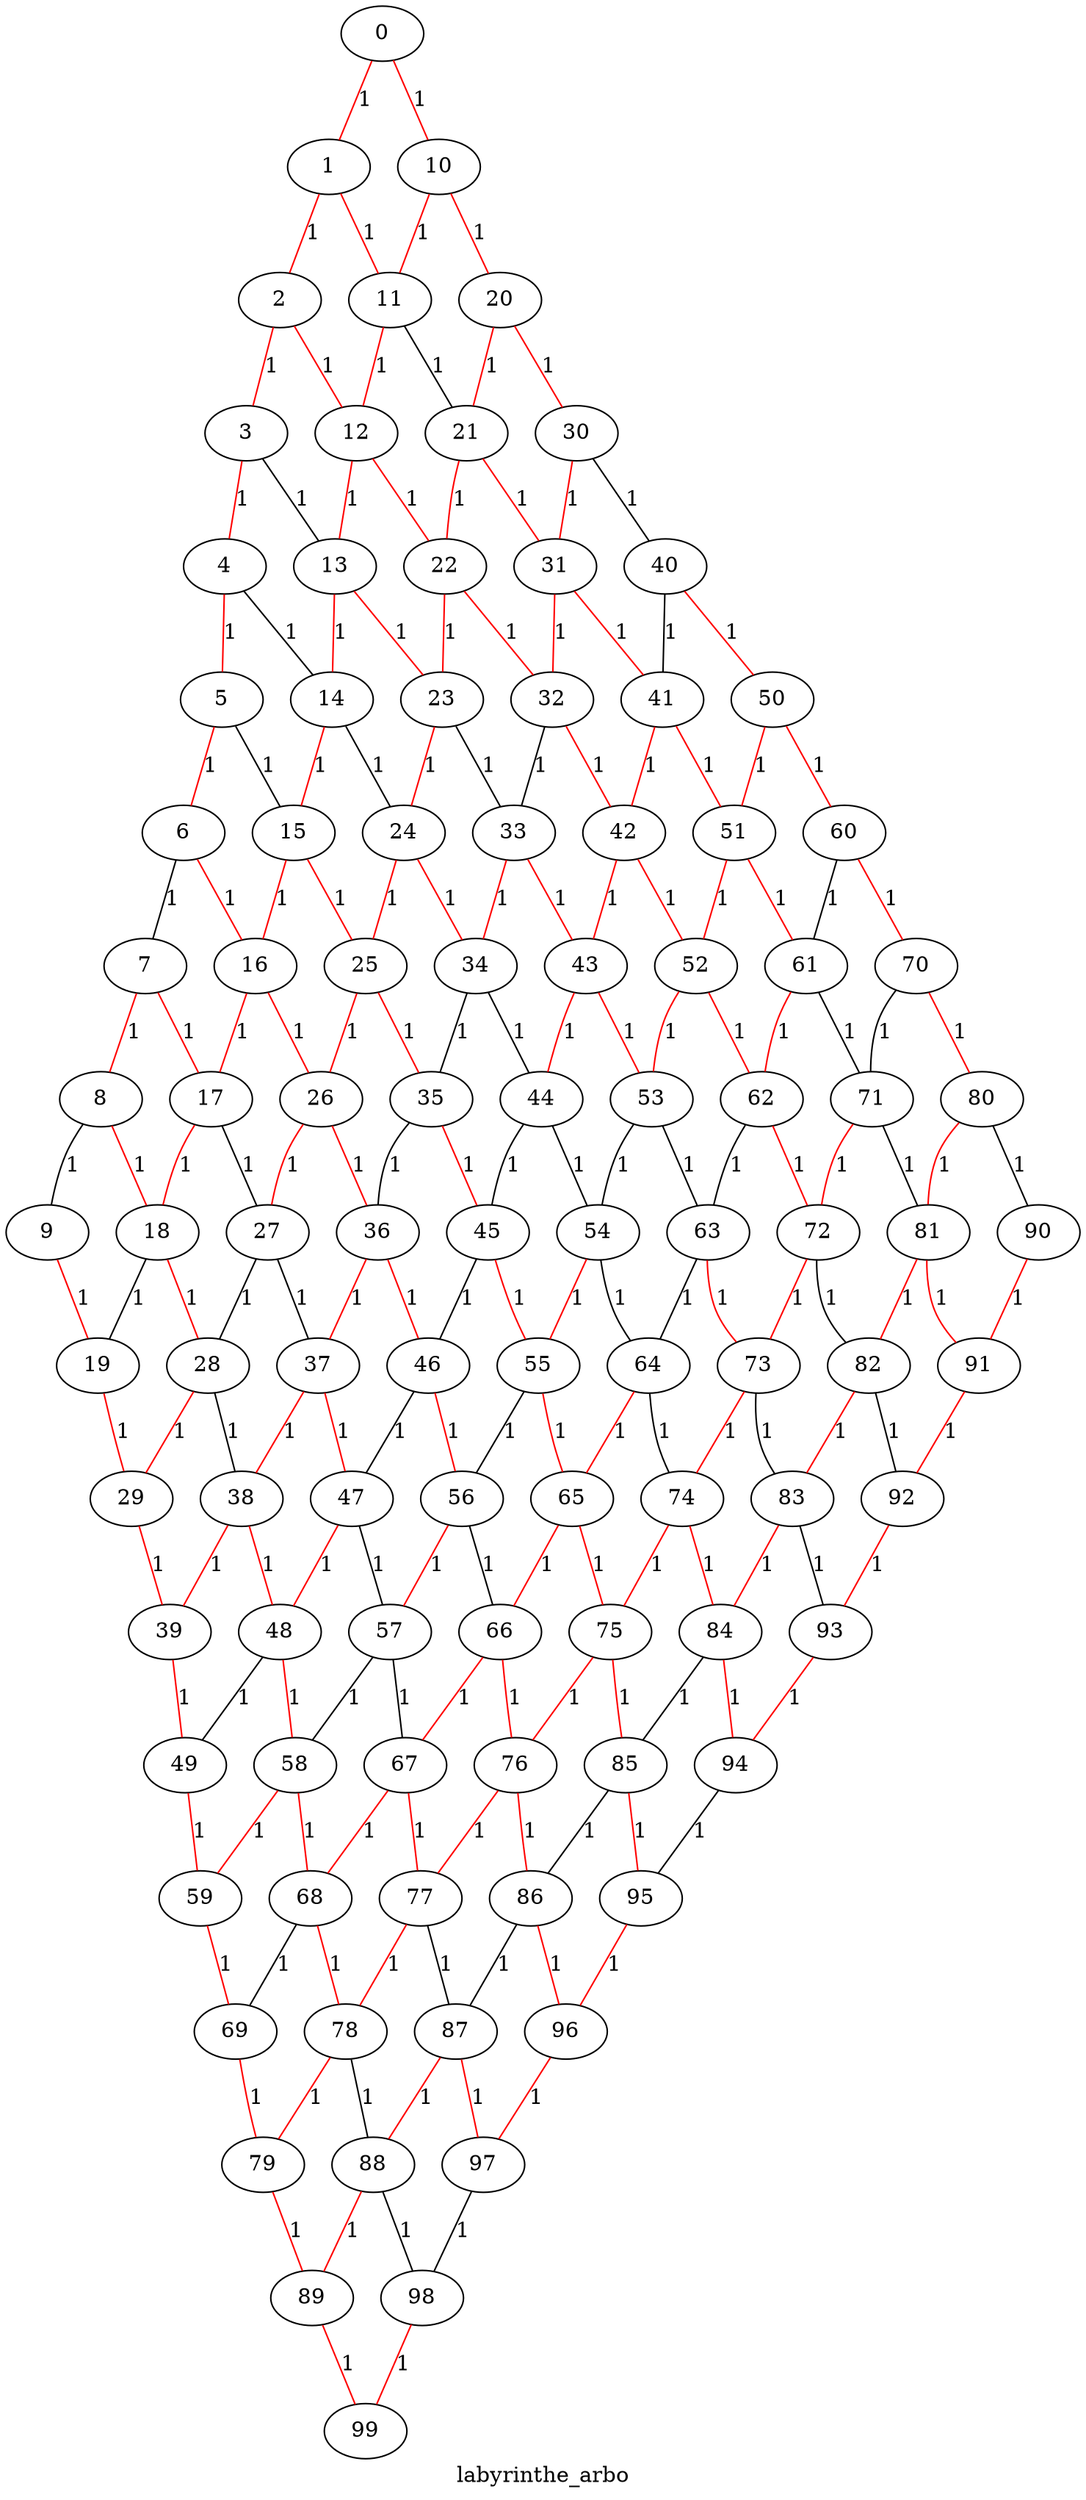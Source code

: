 graph labyrinthe_arbo {
	graph [bb="0,0,702,1625",
		label=labyrinthe_arbo,
		lheight=0.21,
		lp="351,11.5",
		lwidth=1.58
	];
	node [label="\N"];
	0	 [height=0.5,
		pos="246,1607",
		width=0.75];
	1	 [height=0.5,
		pos="211,1520",
		width=0.75];
	0 -- 1	 [color=red,
		label=1,
		lp="235,1563.5",
		pos="238.92,1589.4 232.84,1574.3 224.14,1552.7 218.07,1537.6"];
	10	 [height=0.5,
		pos="283,1520",
		width=0.75];
	0 -- 10	 [color=red,
		label=1,
		lp="271,1563.5",
		pos="253.49,1589.4 259.91,1574.3 269.11,1552.7 275.52,1537.6"];
	2	 [height=0.5,
		pos="179,1433",
		width=0.75];
	1 -- 2	 [color=red,
		label=1,
		lp="201,1476.5",
		pos="204.52,1502.4 198.97,1487.3 191.02,1465.7 185.47,1450.6"];
	11	 [height=0.5,
		pos="251,1433",
		width=0.75];
	1 -- 11	 [color=red,
		label=1,
		lp="238,1476.5",
		pos="219.09,1502.4 226.08,1487.2 236.11,1465.4 243.05,1450.3"];
	3	 [height=0.5,
		pos="157,1346",
		width=0.75];
	2 -- 3	 [color=red,
		label=1,
		lp="174,1389.5",
		pos="174.44,1415 170.67,1400 165.33,1378.9 161.55,1364"];
	12	 [height=0.5,
		pos="229,1346",
		width=0.75];
	2 -- 12	 [color=red,
		label=1,
		lp="211,1389.5",
		pos="188.88,1415.8 197.7,1400.5 210.55,1378.1 219.31,1362.9"];
	4	 [height=0.5,
		pos="143,1259",
		width=0.75];
	3 -- 4	 [color=red,
		label=1,
		lp="155,1302.5",
		pos="154.1,1328 151.7,1313 148.3,1291.9 145.9,1277"];
	13	 [height=0.5,
		pos="215,1259",
		width=0.75];
	3 -- 13	 [label=1,
		lp="194,1302.5",
		pos="168.18,1329.2 178.45,1313.8 193.59,1291.1 203.85,1275.7"];
	5	 [height=0.5,
		pos="141,1172",
		width=0.75];
	4 -- 5	 [color=red,
		label=1,
		lp="147,1215.5",
		pos="142.59,1241 142.24,1226 141.76,1204.9 141.41,1190"];
	14	 [height=0.5,
		pos="213,1172",
		width=0.75];
	4 -- 14	 [label=1,
		lp="187,1215.5",
		pos="155.84,1243 168.39,1227.4 187.4,1203.8 200.01,1188.2"];
	6	 [height=0.5,
		pos="116,1085",
		width=0.75];
	5 -- 6	 [color=red,
		label=1,
		lp="134,1128.5",
		pos="135.82,1154 131.5,1138.9 125.38,1117.6 121.09,1102.7"];
	15	 [height=0.5,
		pos="188,1085",
		width=0.75];
	5 -- 15	 [label=1,
		lp="172,1128.5",
		pos="150.29,1154.8 158.53,1139.6 170.5,1117.4 178.73,1102.2"];
	7	 [height=0.5,
		pos="91,998",
		width=0.75];
	6 -- 7	 [label=1,
		lp="109,1041.5",
		pos="110.82,1067 106.5,1051.9 100.38,1030.6 96.088,1015.7"];
	16	 [height=0.5,
		pos="163,998",
		width=0.75];
	6 -- 16	 [color=red,
		label=1,
		lp="147,1041.5",
		pos="125.29,1067.8 133.53,1052.6 145.5,1030.4 153.73,1015.2"];
	8	 [height=0.5,
		pos="62,911",
		width=0.75];
	7 -- 8	 [color=red,
		label=1,
		lp="84,954.5",
		pos="85.131,980.39 80.1,965.3 72.889,943.67 67.86,928.58"];
	17	 [height=0.5,
		pos="134,911",
		width=0.75];
	7 -- 17	 [color=red,
		label=1,
		lp="120,954.5",
		pos="99.495,980.81 107.03,965.56 117.99,943.39 125.52,928.15"];
	9	 [height=0.5,
		pos="27,824",
		width=0.75];
	8 -- 9	 [label=1,
		lp="44,867.5",
		pos="50.003,894.8 46.028,888.82 41.887,881.83 39,875 34.539,864.44 31.562,851.92 29.689,841.93"];
	18	 [height=0.5,
		pos="99,824",
		width=0.75];
	8 -- 18	 [color=red,
		label=1,
		lp="88,867.5",
		pos="69.488,893.39 75.907,878.3 85.108,856.67 91.524,841.58"];
	19	 [height=0.5,
		pos="60,737",
		width=0.75];
	9 -- 19	 [color=red,
		label=1,
		lp="51,780.5",
		pos="33.678,806.39 39.403,791.3 47.609,769.67 53.332,754.58"];
	10 -- 11	 [color=red,
		label=1,
		lp="273,1476.5",
		pos="276.52,1502.4 270.97,1487.3 263.02,1465.7 257.47,1450.6"];
	20	 [height=0.5,
		pos="323,1433",
		width=0.75];
	10 -- 20	 [color=red,
		label=1,
		lp="310,1476.5",
		pos="291.09,1502.4 298.08,1487.2 308.11,1465.4 315.05,1450.3"];
	11 -- 12	 [color=red,
		label=1,
		lp="246,1389.5",
		pos="246.44,1415 242.67,1400 237.33,1378.9 233.55,1364"];
	21	 [height=0.5,
		pos="301,1346",
		width=0.75];
	11 -- 21	 [label=1,
		lp="283,1389.5",
		pos="260.88,1415.8 269.7,1400.5 282.55,1378.1 291.31,1362.9"];
	12 -- 13	 [color=red,
		label=1,
		lp="227,1302.5",
		pos="226.1,1328 223.7,1313 220.3,1291.9 217.9,1277"];
	22	 [height=0.5,
		pos="287,1259",
		width=0.75];
	12 -- 22	 [color=red,
		label=1,
		lp="266,1302.5",
		pos="240.18,1329.2 250.45,1313.8 265.59,1291.1 275.85,1275.7"];
	13 -- 14	 [color=red,
		label=1,
		lp="219,1215.5",
		pos="214.59,1241 214.24,1226 213.76,1204.9 213.41,1190"];
	23	 [height=0.5,
		pos="285,1172",
		width=0.75];
	13 -- 23	 [color=red,
		label=1,
		lp="259,1215.5",
		pos="227.84,1243 240.39,1227.4 259.4,1203.8 272.01,1188.2"];
	14 -- 15	 [color=red,
		label=1,
		lp="206,1128.5",
		pos="207.82,1154 203.5,1138.9 197.38,1117.6 193.09,1102.7"];
	24	 [height=0.5,
		pos="260,1085",
		width=0.75];
	14 -- 24	 [label=1,
		lp="244,1128.5",
		pos="222.29,1154.8 230.53,1139.6 242.5,1117.4 250.73,1102.2"];
	15 -- 16	 [color=red,
		label=1,
		lp="181,1041.5",
		pos="182.82,1067 178.5,1051.9 172.38,1030.6 168.09,1015.7"];
	25	 [height=0.5,
		pos="235,998",
		width=0.75];
	15 -- 25	 [color=red,
		label=1,
		lp="219,1041.5",
		pos="197.29,1067.8 205.53,1052.6 217.5,1030.4 225.73,1015.2"];
	16 -- 17	 [color=red,
		label=1,
		lp="155,954.5",
		pos="157.13,980.39 152.1,965.3 144.89,943.67 139.86,928.58"];
	26	 [height=0.5,
		pos="206,911",
		width=0.75];
	16 -- 26	 [color=red,
		label=1,
		lp="192,954.5",
		pos="171.5,980.81 179.03,965.56 189.99,943.39 197.52,928.15"];
	17 -- 18	 [color=red,
		label=1,
		lp="118,867.5",
		pos="123.02,894.26 119.47,888.34 115.75,881.54 113,875 108.52,864.34 105.05,851.81 102.7,841.85"];
	27	 [height=0.5,
		pos="171,824",
		width=0.75];
	17 -- 27	 [label=1,
		lp="159,867.5",
		pos="141.49,893.39 147.91,878.3 157.11,856.67 163.52,841.58"];
	18 -- 19	 [label=1,
		lp="87,780.5",
		pos="91.108,806.39 84.297,791.2 74.516,769.38 67.747,754.28"];
	28	 [height=0.5,
		pos="132,737",
		width=0.75];
	18 -- 28	 [color=red,
		label=1,
		lp="122,780.5",
		pos="105.68,806.39 111.4,791.3 119.61,769.67 125.33,754.58"];
	29	 [height=0.5,
		pos="82,650",
		width=0.75];
	19 -- 29	 [color=red,
		label=1,
		lp="77,693.5",
		pos="64.047,719.02 66.295,709.23 69.198,696.93 72,686 73.515,680.09 75.265,673.67 76.874,667.91"];
	20 -- 21	 [color=red,
		label=1,
		lp="318,1389.5",
		pos="318.44,1415 314.67,1400 309.33,1378.9 305.55,1364"];
	30	 [height=0.5,
		pos="373,1346",
		width=0.75];
	20 -- 30	 [color=red,
		label=1,
		lp="355,1389.5",
		pos="332.88,1415.8 341.7,1400.5 354.55,1378.1 363.31,1362.9"];
	21 -- 22	 [color=red,
		label=1,
		lp="297,1302.5",
		pos="295.99,1328.2 294.52,1322.4 293.03,1316 292,1310 290.12,1299.1 288.89,1286.8 288.12,1277"];
	31	 [height=0.5,
		pos="359,1259",
		width=0.75];
	21 -- 31	 [color=red,
		label=1,
		lp="338,1302.5",
		pos="312.18,1329.2 322.45,1313.8 337.59,1291.1 347.85,1275.7"];
	22 -- 23	 [color=red,
		label=1,
		lp="291,1215.5",
		pos="286.59,1241 286.24,1226 285.76,1204.9 285.41,1190"];
	32	 [height=0.5,
		pos="357,1172",
		width=0.75];
	22 -- 32	 [color=red,
		label=1,
		lp="331,1215.5",
		pos="299.84,1243 312.39,1227.4 331.4,1203.8 344.01,1188.2"];
	23 -- 24	 [color=red,
		label=1,
		lp="278,1128.5",
		pos="279.82,1154 275.5,1138.9 269.38,1117.6 265.09,1102.7"];
	33	 [height=0.5,
		pos="332,1085",
		width=0.75];
	23 -- 33	 [label=1,
		lp="316,1128.5",
		pos="294.29,1154.8 302.53,1139.6 314.5,1117.4 322.73,1102.2"];
	24 -- 25	 [color=red,
		label=1,
		lp="253,1041.5",
		pos="254.82,1067 250.5,1051.9 244.38,1030.6 240.09,1015.7"];
	34	 [height=0.5,
		pos="307,998",
		width=0.75];
	24 -- 34	 [color=red,
		label=1,
		lp="291,1041.5",
		pos="269.29,1067.8 277.53,1052.6 289.5,1030.4 297.73,1015.2"];
	25 -- 26	 [color=red,
		label=1,
		lp="227,954.5",
		pos="229.13,980.39 224.1,965.3 216.89,943.67 211.86,928.58"];
	35	 [height=0.5,
		pos="278,911",
		width=0.75];
	25 -- 35	 [color=red,
		label=1,
		lp="264,954.5",
		pos="243.5,980.81 251.03,965.56 261.99,943.39 269.52,928.15"];
	26 -- 27	 [color=red,
		label=1,
		lp="188,867.5",
		pos="194,894.8 190.03,888.82 185.89,881.83 183,875 178.54,864.44 175.56,851.92 173.69,841.93"];
	36	 [height=0.5,
		pos="243,824",
		width=0.75];
	26 -- 36	 [color=red,
		label=1,
		lp="231,867.5",
		pos="213.49,893.39 219.91,878.3 229.11,856.67 235.52,841.58"];
	27 -- 28	 [label=1,
		lp="158,780.5",
		pos="163.11,806.39 156.3,791.2 146.52,769.38 139.75,754.28"];
	37	 [height=0.5,
		pos="204,737",
		width=0.75];
	27 -- 37	 [label=1,
		lp="194,780.5",
		pos="177.68,806.39 183.4,791.3 191.61,769.67 197.33,754.58"];
	28 -- 29	 [color=red,
		label=1,
		lp="114,693.5",
		pos="122.12,719.81 113.3,704.46 100.45,682.11 91.688,666.86"];
	38	 [height=0.5,
		pos="154,650",
		width=0.75];
	28 -- 38	 [label=1,
		lp="149,693.5",
		pos="136.56,718.97 140.33,704.04 145.67,682.93 149.45,668"];
	39	 [height=0.5,
		pos="107,563",
		width=0.75];
	29 -- 39	 [color=red,
		label=1,
		lp="100,606.5",
		pos="87.18,631.97 91.499,616.94 97.619,595.65 101.91,580.71"];
	30 -- 31	 [color=red,
		label=1,
		lp="371,1302.5",
		pos="370.1,1328 367.7,1313 364.3,1291.9 361.9,1277"];
	40	 [height=0.5,
		pos="431,1259",
		width=0.75];
	30 -- 40	 [label=1,
		lp="410,1302.5",
		pos="384.18,1329.2 394.45,1313.8 409.59,1291.1 419.85,1275.7"];
	31 -- 32	 [color=red,
		label=1,
		lp="363,1215.5",
		pos="358.59,1241 358.24,1226 357.76,1204.9 357.41,1190"];
	41	 [height=0.5,
		pos="429,1172",
		width=0.75];
	31 -- 41	 [color=red,
		label=1,
		lp="403,1215.5",
		pos="371.84,1243 384.39,1227.4 403.4,1203.8 416.01,1188.2"];
	32 -- 33	 [label=1,
		lp="350,1128.5",
		pos="351.82,1154 347.5,1138.9 341.38,1117.6 337.09,1102.7"];
	42	 [height=0.5,
		pos="404,1085",
		width=0.75];
	32 -- 42	 [color=red,
		label=1,
		lp="388,1128.5",
		pos="366.29,1154.8 374.53,1139.6 386.5,1117.4 394.73,1102.2"];
	33 -- 34	 [color=red,
		label=1,
		lp="325,1041.5",
		pos="326.82,1067 322.5,1051.9 316.38,1030.6 312.09,1015.7"];
	43	 [height=0.5,
		pos="379,998",
		width=0.75];
	33 -- 43	 [color=red,
		label=1,
		lp="363,1041.5",
		pos="341.29,1067.8 349.53,1052.6 361.5,1030.4 369.73,1015.2"];
	34 -- 35	 [label=1,
		lp="299,954.5",
		pos="301.13,980.39 296.1,965.3 288.89,943.67 283.86,928.58"];
	44	 [height=0.5,
		pos="350,911",
		width=0.75];
	34 -- 44	 [label=1,
		lp="336,954.5",
		pos="315.5,980.81 323.03,965.56 333.99,943.39 341.52,928.15"];
	35 -- 36	 [label=1,
		lp="255,867.5",
		pos="263.2,895.67 258.22,889.67 253.14,882.44 250,875 245.63,864.62 243.86,852.11 243.2,842.07"];
	45	 [height=0.5,
		pos="315,824",
		width=0.75];
	35 -- 45	 [color=red,
		label=1,
		lp="303,867.5",
		pos="285.49,893.39 291.91,878.3 301.11,856.67 307.52,841.58"];
	36 -- 37	 [color=red,
		label=1,
		lp="230,780.5",
		pos="235.11,806.39 228.3,791.2 218.52,769.38 211.75,754.28"];
	46	 [height=0.5,
		pos="276,737",
		width=0.75];
	36 -- 46	 [color=red,
		label=1,
		lp="266,780.5",
		pos="249.68,806.39 255.4,791.3 263.61,769.67 269.33,754.58"];
	37 -- 38	 [color=red,
		label=1,
		lp="186,693.5",
		pos="194.12,719.81 185.3,704.46 172.45,682.11 163.69,666.86"];
	47	 [height=0.5,
		pos="226,650",
		width=0.75];
	37 -- 47	 [color=red,
		label=1,
		lp="221,693.5",
		pos="208.56,718.97 212.33,704.04 217.67,682.93 221.45,668"];
	38 -- 39	 [color=red,
		label=1,
		lp="138,606.5",
		pos="144.71,632.81 136.47,617.56 124.5,595.39 116.27,580.15"];
	48	 [height=0.5,
		pos="179,563",
		width=0.75];
	38 -- 48	 [color=red,
		label=1,
		lp="172,606.5",
		pos="159.18,631.97 163.5,616.94 169.62,595.65 173.91,580.71"];
	49	 [height=0.5,
		pos="117,476",
		width=0.75];
	39 -- 49	 [color=red,
		label=1,
		lp="117,519.5",
		pos="109.07,544.97 110.79,530.04 113.22,508.93 114.93,494"];
	40 -- 41	 [label=1,
		lp="435,1215.5",
		pos="430.59,1241 430.24,1226 429.76,1204.9 429.41,1190"];
	50	 [height=0.5,
		pos="501,1172",
		width=0.75];
	40 -- 50	 [color=red,
		label=1,
		lp="475,1215.5",
		pos="443.84,1243 456.39,1227.4 475.4,1203.8 488.01,1188.2"];
	41 -- 42	 [color=red,
		label=1,
		lp="422,1128.5",
		pos="423.82,1154 419.5,1138.9 413.38,1117.6 409.09,1102.7"];
	51	 [height=0.5,
		pos="476,1085",
		width=0.75];
	41 -- 51	 [color=red,
		label=1,
		lp="460,1128.5",
		pos="438.29,1154.8 446.53,1139.6 458.5,1117.4 466.73,1102.2"];
	42 -- 43	 [color=red,
		label=1,
		lp="397,1041.5",
		pos="398.82,1067 394.5,1051.9 388.38,1030.6 384.09,1015.7"];
	52	 [height=0.5,
		pos="451,998",
		width=0.75];
	42 -- 52	 [color=red,
		label=1,
		lp="435,1041.5",
		pos="413.29,1067.8 421.53,1052.6 433.5,1030.4 441.73,1015.2"];
	43 -- 44	 [color=red,
		label=1,
		lp="369,954.5",
		pos="371.22,980.59 368.75,974.75 366.11,968.15 364,962 360.3,951.23 356.9,938.93 354.37,929.11"];
	53	 [height=0.5,
		pos="422,911",
		width=0.75];
	43 -- 53	 [color=red,
		label=1,
		lp="408,954.5",
		pos="387.5,980.81 395.03,965.56 405.99,943.39 413.52,928.15"];
	44 -- 45	 [label=1,
		lp="332,867.5",
		pos="338,894.8 334.03,888.82 329.89,881.83 327,875 322.54,864.44 319.56,851.92 317.69,841.93"];
	54	 [height=0.5,
		pos="387,824",
		width=0.75];
	44 -- 54	 [label=1,
		lp="375,867.5",
		pos="357.49,893.39 363.91,878.3 373.11,856.67 379.52,841.58"];
	45 -- 46	 [label=1,
		lp="302,780.5",
		pos="307.11,806.39 300.3,791.2 290.52,769.38 283.75,754.28"];
	55	 [height=0.5,
		pos="348,737",
		width=0.75];
	45 -- 55	 [color=red,
		label=1,
		lp="336,780.5",
		pos="320.03,805.85 322.93,796.02 326.81,783.72 331,773 333.42,766.82 336.41,760.21 339.21,754.37"];
	46 -- 47	 [label=1,
		lp="258,693.5",
		pos="266.12,719.81 257.3,704.46 244.45,682.11 235.69,666.86"];
	56	 [height=0.5,
		pos="298,650",
		width=0.75];
	46 -- 56	 [color=red,
		label=1,
		lp="293,693.5",
		pos="280.56,718.97 284.33,704.04 289.67,682.93 293.45,668"];
	47 -- 48	 [color=red,
		label=1,
		lp="210,606.5",
		pos="216.71,632.81 208.47,617.56 196.5,595.39 188.27,580.15"];
	57	 [height=0.5,
		pos="251,563",
		width=0.75];
	47 -- 57	 [label=1,
		lp="244,606.5",
		pos="231.18,631.97 235.5,616.94 241.62,595.65 245.91,580.71"];
	48 -- 49	 [label=1,
		lp="156,519.5",
		pos="167.34,546.64 156.25,531.08 139.68,507.82 128.61,492.29"];
	58	 [height=0.5,
		pos="189,476",
		width=0.75];
	48 -- 58	 [color=red,
		label=1,
		lp="189,519.5",
		pos="181.07,544.97 182.79,530.04 185.22,508.93 186.93,494"];
	59	 [height=0.5,
		pos="127,389",
		width=0.75];
	49 -- 59	 [color=red,
		label=1,
		lp="127,432.5",
		pos="119.07,457.97 120.79,443.04 123.22,421.93 124.93,407"];
	50 -- 51	 [color=red,
		label=1,
		lp="494,1128.5",
		pos="495.82,1154 491.5,1138.9 485.38,1117.6 481.09,1102.7"];
	60	 [height=0.5,
		pos="548,1085",
		width=0.75];
	50 -- 60	 [color=red,
		label=1,
		lp="532,1128.5",
		pos="510.29,1154.8 518.53,1139.6 530.5,1117.4 538.73,1102.2"];
	51 -- 52	 [color=red,
		label=1,
		lp="469,1041.5",
		pos="470.82,1067 466.5,1051.9 460.38,1030.6 456.09,1015.7"];
	61	 [height=0.5,
		pos="523,998",
		width=0.75];
	51 -- 61	 [color=red,
		label=1,
		lp="507,1041.5",
		pos="485.29,1067.8 493.53,1052.6 505.5,1030.4 513.73,1015.2"];
	52 -- 53	 [color=red,
		label=1,
		lp="435,954.5",
		pos="439.59,981.42 436.01,975.52 432.38,968.68 430,962 426.27,951.53 424.28,939.24 423.22,929.34"];
	62	 [height=0.5,
		pos="494,911",
		width=0.75];
	52 -- 62	 [color=red,
		label=1,
		lp="480,954.5",
		pos="459.5,980.81 467.03,965.56 477.99,943.39 485.52,928.15"];
	53 -- 54	 [label=1,
		lp="404,867.5",
		pos="410,894.8 406.03,888.82 401.89,881.83 399,875 394.54,864.44 391.56,851.92 389.69,841.93"];
	63	 [height=0.5,
		pos="459,824",
		width=0.75];
	53 -- 63	 [label=1,
		lp="447,867.5",
		pos="429.49,893.39 435.91,878.3 445.11,856.67 451.52,841.58"];
	54 -- 55	 [color=red,
		label=1,
		lp="374,780.5",
		pos="379.11,806.39 372.3,791.2 362.52,769.38 355.75,754.28"];
	64	 [height=0.5,
		pos="420,737",
		width=0.75];
	54 -- 64	 [label=1,
		lp="402,780.5",
		pos="388.92,805.59 390.36,795.68 392.84,783.39 397,773 399.76,766.12 403.87,759.12 407.86,753.14"];
	55 -- 56	 [label=1,
		lp="330,693.5",
		pos="338.12,719.81 329.3,704.46 316.45,682.11 307.69,666.86"];
	65	 [height=0.5,
		pos="370,650",
		width=0.75];
	55 -- 65	 [color=red,
		label=1,
		lp="363,693.5",
		pos="350.96,718.93 352.71,709.12 355.15,696.82 358,686 359.58,680.01 361.62,673.57 363.56,667.81"];
	56 -- 57	 [color=red,
		label=1,
		lp="282,606.5",
		pos="288.71,632.81 280.47,617.56 268.5,595.39 260.27,580.15"];
	66	 [height=0.5,
		pos="323,563",
		width=0.75];
	56 -- 66	 [label=1,
		lp="316,606.5",
		pos="303.18,631.97 307.5,616.94 313.62,595.65 317.91,580.71"];
	57 -- 58	 [label=1,
		lp="228,519.5",
		pos="239.34,546.64 228.25,531.08 211.68,507.82 200.61,492.29"];
	67	 [height=0.5,
		pos="261,476",
		width=0.75];
	57 -- 67	 [label=1,
		lp="261,519.5",
		pos="253.07,544.97 254.79,530.04 257.22,508.93 258.93,494"];
	58 -- 59	 [color=red,
		label=1,
		lp="166,432.5",
		pos="177.34,459.64 166.25,444.08 149.68,420.82 138.61,405.29"];
	68	 [height=0.5,
		pos="199,389",
		width=0.75];
	58 -- 68	 [color=red,
		label=1,
		lp="199,432.5",
		pos="191.07,457.97 192.79,443.04 195.22,421.93 196.93,407"];
	69	 [height=0.5,
		pos="150,302",
		width=0.75];
	59 -- 69	 [color=red,
		label=1,
		lp="144,345.5",
		pos="131.77,370.97 135.71,356.04 141.29,334.93 145.24,320"];
	60 -- 61	 [label=1,
		lp="541,1041.5",
		pos="542.82,1067 538.5,1051.9 532.38,1030.6 528.09,1015.7"];
	70	 [height=0.5,
		pos="595,998",
		width=0.75];
	60 -- 70	 [color=red,
		label=1,
		lp="579,1041.5",
		pos="557.29,1067.8 565.53,1052.6 577.5,1030.4 585.73,1015.2"];
	61 -- 62	 [color=red,
		label=1,
		lp="509,954.5",
		pos="512.86,981.25 509.63,975.34 506.31,968.53 504,962 500.27,951.45 497.81,939.16 496.26,929.28"];
	71	 [height=0.5,
		pos="566,911",
		width=0.75];
	61 -- 71	 [label=1,
		lp="552,954.5",
		pos="531.5,980.81 539.03,965.56 549.99,943.39 557.52,928.15"];
	62 -- 63	 [label=1,
		lp="478,867.5",
		pos="483.02,894.26 479.47,888.34 475.75,881.54 473,875 468.52,864.34 465.05,851.81 462.7,841.85"];
	72	 [height=0.5,
		pos="531,824",
		width=0.75];
	62 -- 72	 [color=red,
		label=1,
		lp="519,867.5",
		pos="501.49,893.39 507.91,878.3 517.11,856.67 523.52,841.58"];
	63 -- 64	 [label=1,
		lp="446,780.5",
		pos="451.11,806.39 444.3,791.2 434.52,769.38 427.75,754.28"];
	73	 [height=0.5,
		pos="492,737",
		width=0.75];
	63 -- 73	 [color=red,
		label=1,
		lp="469,780.5",
		pos="458.35,805.96 458.57,795.93 459.85,783.41 464,773 466.99,765.5 472.04,758.26 477.04,752.26"];
	64 -- 65	 [color=red,
		label=1,
		lp="402,693.5",
		pos="410.12,719.81 401.3,704.46 388.45,682.11 379.69,666.86"];
	74	 [height=0.5,
		pos="442,650",
		width=0.75];
	64 -- 74	 [label=1,
		lp="431,693.5",
		pos="420.81,718.81 421.58,708.96 423.08,696.66 426,686 427.74,679.67 430.42,673.02 433.1,667.19"];
	65 -- 66	 [color=red,
		label=1,
		lp="354,606.5",
		pos="360.71,632.81 352.47,617.56 340.5,595.39 332.27,580.15"];
	75	 [height=0.5,
		pos="395,563",
		width=0.75];
	65 -- 75	 [color=red,
		label=1,
		lp="388,606.5",
		pos="375.18,631.97 379.5,616.94 385.62,595.65 389.91,580.71"];
	66 -- 67	 [color=red,
		label=1,
		lp="300,519.5",
		pos="311.34,546.64 300.25,531.08 283.68,507.82 272.61,492.29"];
	76	 [height=0.5,
		pos="333,476",
		width=0.75];
	66 -- 76	 [color=red,
		label=1,
		lp="333,519.5",
		pos="324.63,544.57 325.53,534.87 326.72,522.78 328,512 328.7,506.11 329.56,499.69 330.37,493.93"];
	67 -- 68	 [color=red,
		label=1,
		lp="238,432.5",
		pos="249.34,459.64 238.25,444.08 221.68,420.82 210.61,405.29"];
	77	 [height=0.5,
		pos="271,389",
		width=0.75];
	67 -- 77	 [color=red,
		label=1,
		lp="271,432.5",
		pos="263.07,457.97 264.79,443.04 267.22,421.93 268.93,407"];
	68 -- 69	 [label=1,
		lp="182,345.5",
		pos="189.32,371.81 180.67,356.46 168.08,334.11 159.49,318.86"];
	78	 [height=0.5,
		pos="222,302",
		width=0.75];
	68 -- 78	 [color=red,
		label=1,
		lp="216,345.5",
		pos="203.77,370.97 207.71,356.04 213.29,334.93 217.24,320"];
	79	 [height=0.5,
		pos="168,215",
		width=0.75];
	69 -- 79	 [color=red,
		label=1,
		lp="164,258.5",
		pos="152.86,284 154.49,274.21 156.68,261.9 159,251 160.26,245.08 161.81,238.65 163.26,232.89"];
	70 -- 71	 [label=1,
		lp="575,954.5",
		pos="581.31,982.17 576.93,976.23 572.56,969.17 570,962 566.3,951.63 565.25,939.34 565.14,929.42"];
	80	 [height=0.5,
		pos="638,911",
		width=0.75];
	70 -- 80	 [color=red,
		label=1,
		lp="624,954.5",
		pos="603.5,980.81 611.03,965.56 621.99,943.39 629.52,928.15"];
	71 -- 72	 [color=red,
		label=1,
		lp="547,867.5",
		pos="553.39,894.89 549.23,888.92 544.93,881.92 542,875 537.55,864.49 534.82,851.97 533.19,841.97"];
	81	 [height=0.5,
		pos="603,824",
		width=0.75];
	71 -- 81	 [label=1,
		lp="591,867.5",
		pos="573.49,893.39 579.91,878.3 589.11,856.67 595.52,841.58"];
	72 -- 73	 [color=red,
		label=1,
		lp="518,780.5",
		pos="523.11,806.39 516.3,791.2 506.52,769.38 499.75,754.28"];
	82	 [height=0.5,
		pos="564,737",
		width=0.75];
	72 -- 82	 [label=1,
		lp="540,780.5",
		pos="529.85,805.95 529.83,795.92 530.87,783.4 535,773 538.02,765.39 543.24,758.13 548.42,752.15"];
	73 -- 74	 [color=red,
		label=1,
		lp="474,693.5",
		pos="482.12,719.81 473.3,704.46 460.45,682.11 451.69,666.86"];
	83	 [height=0.5,
		pos="514,650",
		width=0.75];
	73 -- 83	 [label=1,
		lp="498,693.5",
		pos="490.15,718.74 489.7,708.87 490.03,696.57 493,686 494.92,679.17 498.44,672.3 502.07,666.41"];
	74 -- 75	 [color=red,
		label=1,
		lp="426,606.5",
		pos="432.71,632.81 424.47,617.56 412.5,595.39 404.27,580.15"];
	84	 [height=0.5,
		pos="467,563",
		width=0.75];
	74 -- 84	 [color=red,
		label=1,
		lp="460,606.5",
		pos="447.18,631.97 451.5,616.94 457.62,595.65 461.91,580.71"];
	75 -- 76	 [color=red,
		label=1,
		lp="372,519.5",
		pos="383.34,546.64 372.25,531.08 355.68,507.82 344.61,492.29"];
	85	 [height=0.5,
		pos="405,476",
		width=0.75];
	75 -- 85	 [color=red,
		label=1,
		lp="405,519.5",
		pos="396.63,544.57 397.53,534.87 398.72,522.78 400,512 400.7,506.11 401.56,499.69 402.37,493.93"];
	76 -- 77	 [color=red,
		label=1,
		lp="310,432.5",
		pos="321.34,459.64 310.25,444.08 293.68,420.82 282.61,405.29"];
	86	 [height=0.5,
		pos="343,389",
		width=0.75];
	76 -- 86	 [color=red,
		label=1,
		lp="343,432.5",
		pos="334.63,457.57 335.53,447.87 336.72,435.78 338,425 338.7,419.11 339.56,412.69 340.37,406.93"];
	77 -- 78	 [color=red,
		label=1,
		lp="254,345.5",
		pos="261.32,371.81 252.67,356.46 240.08,334.11 231.49,318.86"];
	87	 [height=0.5,
		pos="294,302",
		width=0.75];
	77 -- 87	 [label=1,
		lp="288,345.5",
		pos="275.77,370.97 279.71,356.04 285.29,334.93 289.24,320"];
	78 -- 79	 [color=red,
		label=1,
		lp="203,258.5",
		pos="211.59,285.23 202.03,269.82 187.93,247.11 178.38,231.72"];
	88	 [height=0.5,
		pos="240,215",
		width=0.75];
	78 -- 88	 [label=1,
		lp="237,258.5",
		pos="225.73,283.97 228.82,269.04 233.19,247.93 236.28,233"];
	89	 [height=0.5,
		pos="200,128",
		width=0.75];
	79 -- 89	 [color=red,
		label=1,
		lp="190,171.5",
		pos="174.48,197.39 180.03,182.3 187.98,160.67 193.53,145.58"];
	80 -- 81	 [color=red,
		label=1,
		lp="614,867.5",
		pos="622.58,895.78 617.42,889.8 612.17,882.55 609,875 604.65,864.64 603.13,852.13 602.71,842.09"];
	90	 [height=0.5,
		pos="675,824",
		width=0.75];
	80 -- 90	 [label=1,
		lp="663,867.5",
		pos="645.49,893.39 651.91,878.3 661.11,856.67 667.52,841.58"];
	81 -- 82	 [color=red,
		label=1,
		lp="590,780.5",
		pos="595.11,806.39 588.3,791.2 578.52,769.38 571.75,754.28"];
	91	 [height=0.5,
		pos="636,737",
		width=0.75];
	81 -- 91	 [color=red,
		label=1,
		lp="612,780.5",
		pos="601.85,805.95 601.83,795.92 602.87,783.4 607,773 610.02,765.39 615.24,758.13 620.42,752.15"];
	82 -- 83	 [color=red,
		label=1,
		lp="546,693.5",
		pos="554.12,719.81 545.3,704.46 532.45,682.11 523.69,666.86"];
	92	 [height=0.5,
		pos="586,650",
		width=0.75];
	82 -- 92	 [label=1,
		lp="581,693.5",
		pos="568.56,718.97 572.33,704.04 577.67,682.93 581.45,668"];
	83 -- 84	 [color=red,
		label=1,
		lp="498,606.5",
		pos="504.71,632.81 496.47,617.56 484.5,595.39 476.27,580.15"];
	93	 [height=0.5,
		pos="539,563",
		width=0.75];
	83 -- 93	 [label=1,
		lp="532,606.5",
		pos="519.18,631.97 523.5,616.94 529.62,595.65 533.91,580.71"];
	84 -- 85	 [label=1,
		lp="444,519.5",
		pos="455.34,546.64 444.25,531.08 427.68,507.82 416.61,492.29"];
	94	 [height=0.5,
		pos="477,476",
		width=0.75];
	84 -- 94	 [color=red,
		label=1,
		lp="477,519.5",
		pos="469.07,544.97 470.79,530.04 473.22,508.93 474.93,494"];
	85 -- 86	 [label=1,
		lp="382,432.5",
		pos="393.34,459.64 382.25,444.08 365.68,420.82 354.61,405.29"];
	95	 [height=0.5,
		pos="415,389",
		width=0.75];
	85 -- 95	 [color=red,
		label=1,
		lp="415,432.5",
		pos="407.07,457.97 408.79,443.04 411.22,421.93 412.93,407"];
	86 -- 87	 [label=1,
		lp="326,345.5",
		pos="333.32,371.81 324.67,356.46 312.08,334.11 303.49,318.86"];
	96	 [height=0.5,
		pos="366,302",
		width=0.75];
	86 -- 96	 [color=red,
		label=1,
		lp="360,345.5",
		pos="347.77,370.97 351.71,356.04 357.29,334.93 361.24,320"];
	87 -- 88	 [color=red,
		label=1,
		lp="275,258.5",
		pos="283.59,285.23 274.03,269.82 259.93,247.11 250.38,231.72"];
	97	 [height=0.5,
		pos="312,215",
		width=0.75];
	87 -- 97	 [color=red,
		label=1,
		lp="309,258.5",
		pos="297.73,283.97 300.82,269.04 305.19,247.93 308.28,233"];
	88 -- 89	 [color=red,
		label=1,
		lp="227,171.5",
		pos="231.91,197.39 224.92,182.2 214.89,160.38 207.95,145.28"];
	98	 [height=0.5,
		pos="272,128",
		width=0.75];
	88 -- 98	 [label=1,
		lp="262,171.5",
		pos="246.48,197.39 252.03,182.3 259.98,160.67 265.53,145.58"];
	99	 [height=0.5,
		pos="235,41",
		width=0.75];
	89 -- 99	 [color=red,
		label=1,
		lp="224,84.5",
		pos="207.08,110.39 213.16,95.3 221.86,73.666 227.93,58.58"];
	90 -- 91	 [color=red,
		label=1,
		lp="662,780.5",
		pos="667.11,806.39 660.3,791.2 650.52,769.38 643.75,754.28"];
	91 -- 92	 [color=red,
		label=1,
		lp="618,693.5",
		pos="626.12,719.81 617.3,704.46 604.45,682.11 595.69,666.86"];
	92 -- 93	 [color=red,
		label=1,
		lp="570,606.5",
		pos="576.71,632.81 568.47,617.56 556.5,595.39 548.27,580.15"];
	93 -- 94	 [color=red,
		label=1,
		lp="516,519.5",
		pos="527.34,546.64 516.25,531.08 499.68,507.82 488.61,492.29"];
	94 -- 95	 [label=1,
		lp="454,432.5",
		pos="465.34,459.64 454.25,444.08 437.68,420.82 426.61,405.29"];
	95 -- 96	 [color=red,
		label=1,
		lp="398,345.5",
		pos="405.32,371.81 396.67,356.46 384.08,334.11 375.49,318.86"];
	96 -- 97	 [color=red,
		label=1,
		lp="347,258.5",
		pos="355.59,285.23 346.03,269.82 331.93,247.11 322.38,231.72"];
	97 -- 98	 [label=1,
		lp="299,171.5",
		pos="303.91,197.39 296.92,182.2 286.89,160.38 279.95,145.28"];
	98 -- 99	 [color=red,
		label=1,
		lp="260,84.5",
		pos="264.51,110.39 258.09,95.3 248.89,73.666 242.48,58.58"];
}
